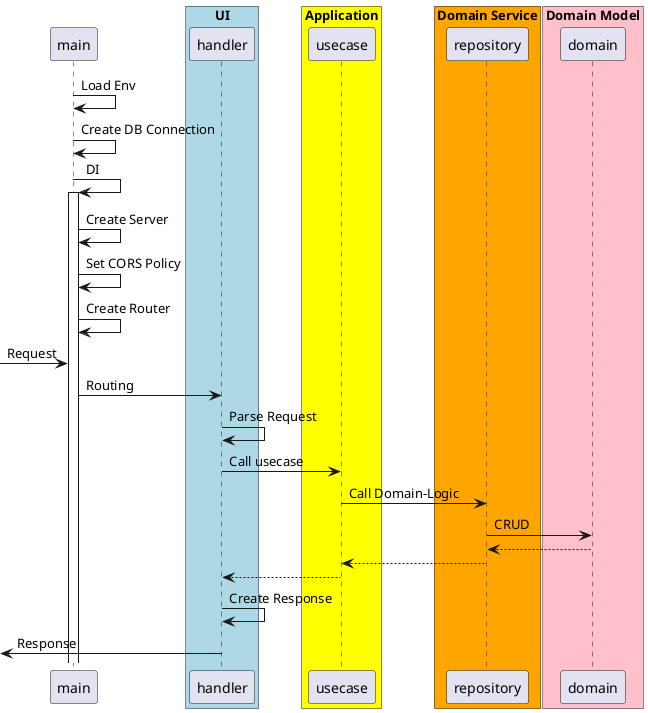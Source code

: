 ```plantuml
@startuml
participant main
box "UI" #LightBlue
  participant handler
end box
box "Application" #Yellow
  participant usecase
end box
box "Domain Service" #Orange
  participant repository
end box
box "Domain Model" #Pink
  participant domain

main -> main: Load Env
main -> main: Create DB Connection
main -> main: DI
activate main
main -> main: Create Server
main -> main: Set CORS Policy
main -> main: Create Router
[-> main : Request
main -> handler: Routing
handler -> handler: Parse Request
handler -> usecase: Call usecase
usecase -> repository: Call Domain-Logic
repository -> domain: CRUD
repository <-- domain:
usecase <-- repository:
handler <-- usecase:
handler -> handler: Create Response
[<- handler: Response
@enduml
```

```plantuml
@startuml
activate main
main -> main: APIサーバ起動
main -> main: 環境変数読み込み
main -> main: DBコネクション生成
main -> main: CQRSポリシー設定
[-> main :request
main -> handler: routing
handler -> handler: requestパラメータ解釈
handler -> service: serviceを実行
service -> service: ビジネスロジック前処理
service -> DB: modelメソッドを実行
DB -> service: 処理結果返却
service -> service: ビジネスロジック後処理
service -> handler: 処理結果返却
handler-> handler: responseデータ生成
handler-> main: response
main ->[: response
@enduml
```
